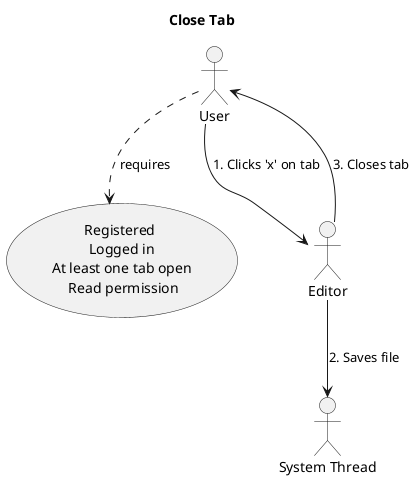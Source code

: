 @startuml

title Close Tab

"Registered \n Logged in \n At least one tab open \n Read permission" as (Reqs)


:User: ..> (Reqs) : requires 
:User: --> :Editor: : 1. Clicks 'x' on tab
:Editor: --> :User: : 3. Closes tab
:Editor: --> :System Thread: : 2. Saves file

@enduml